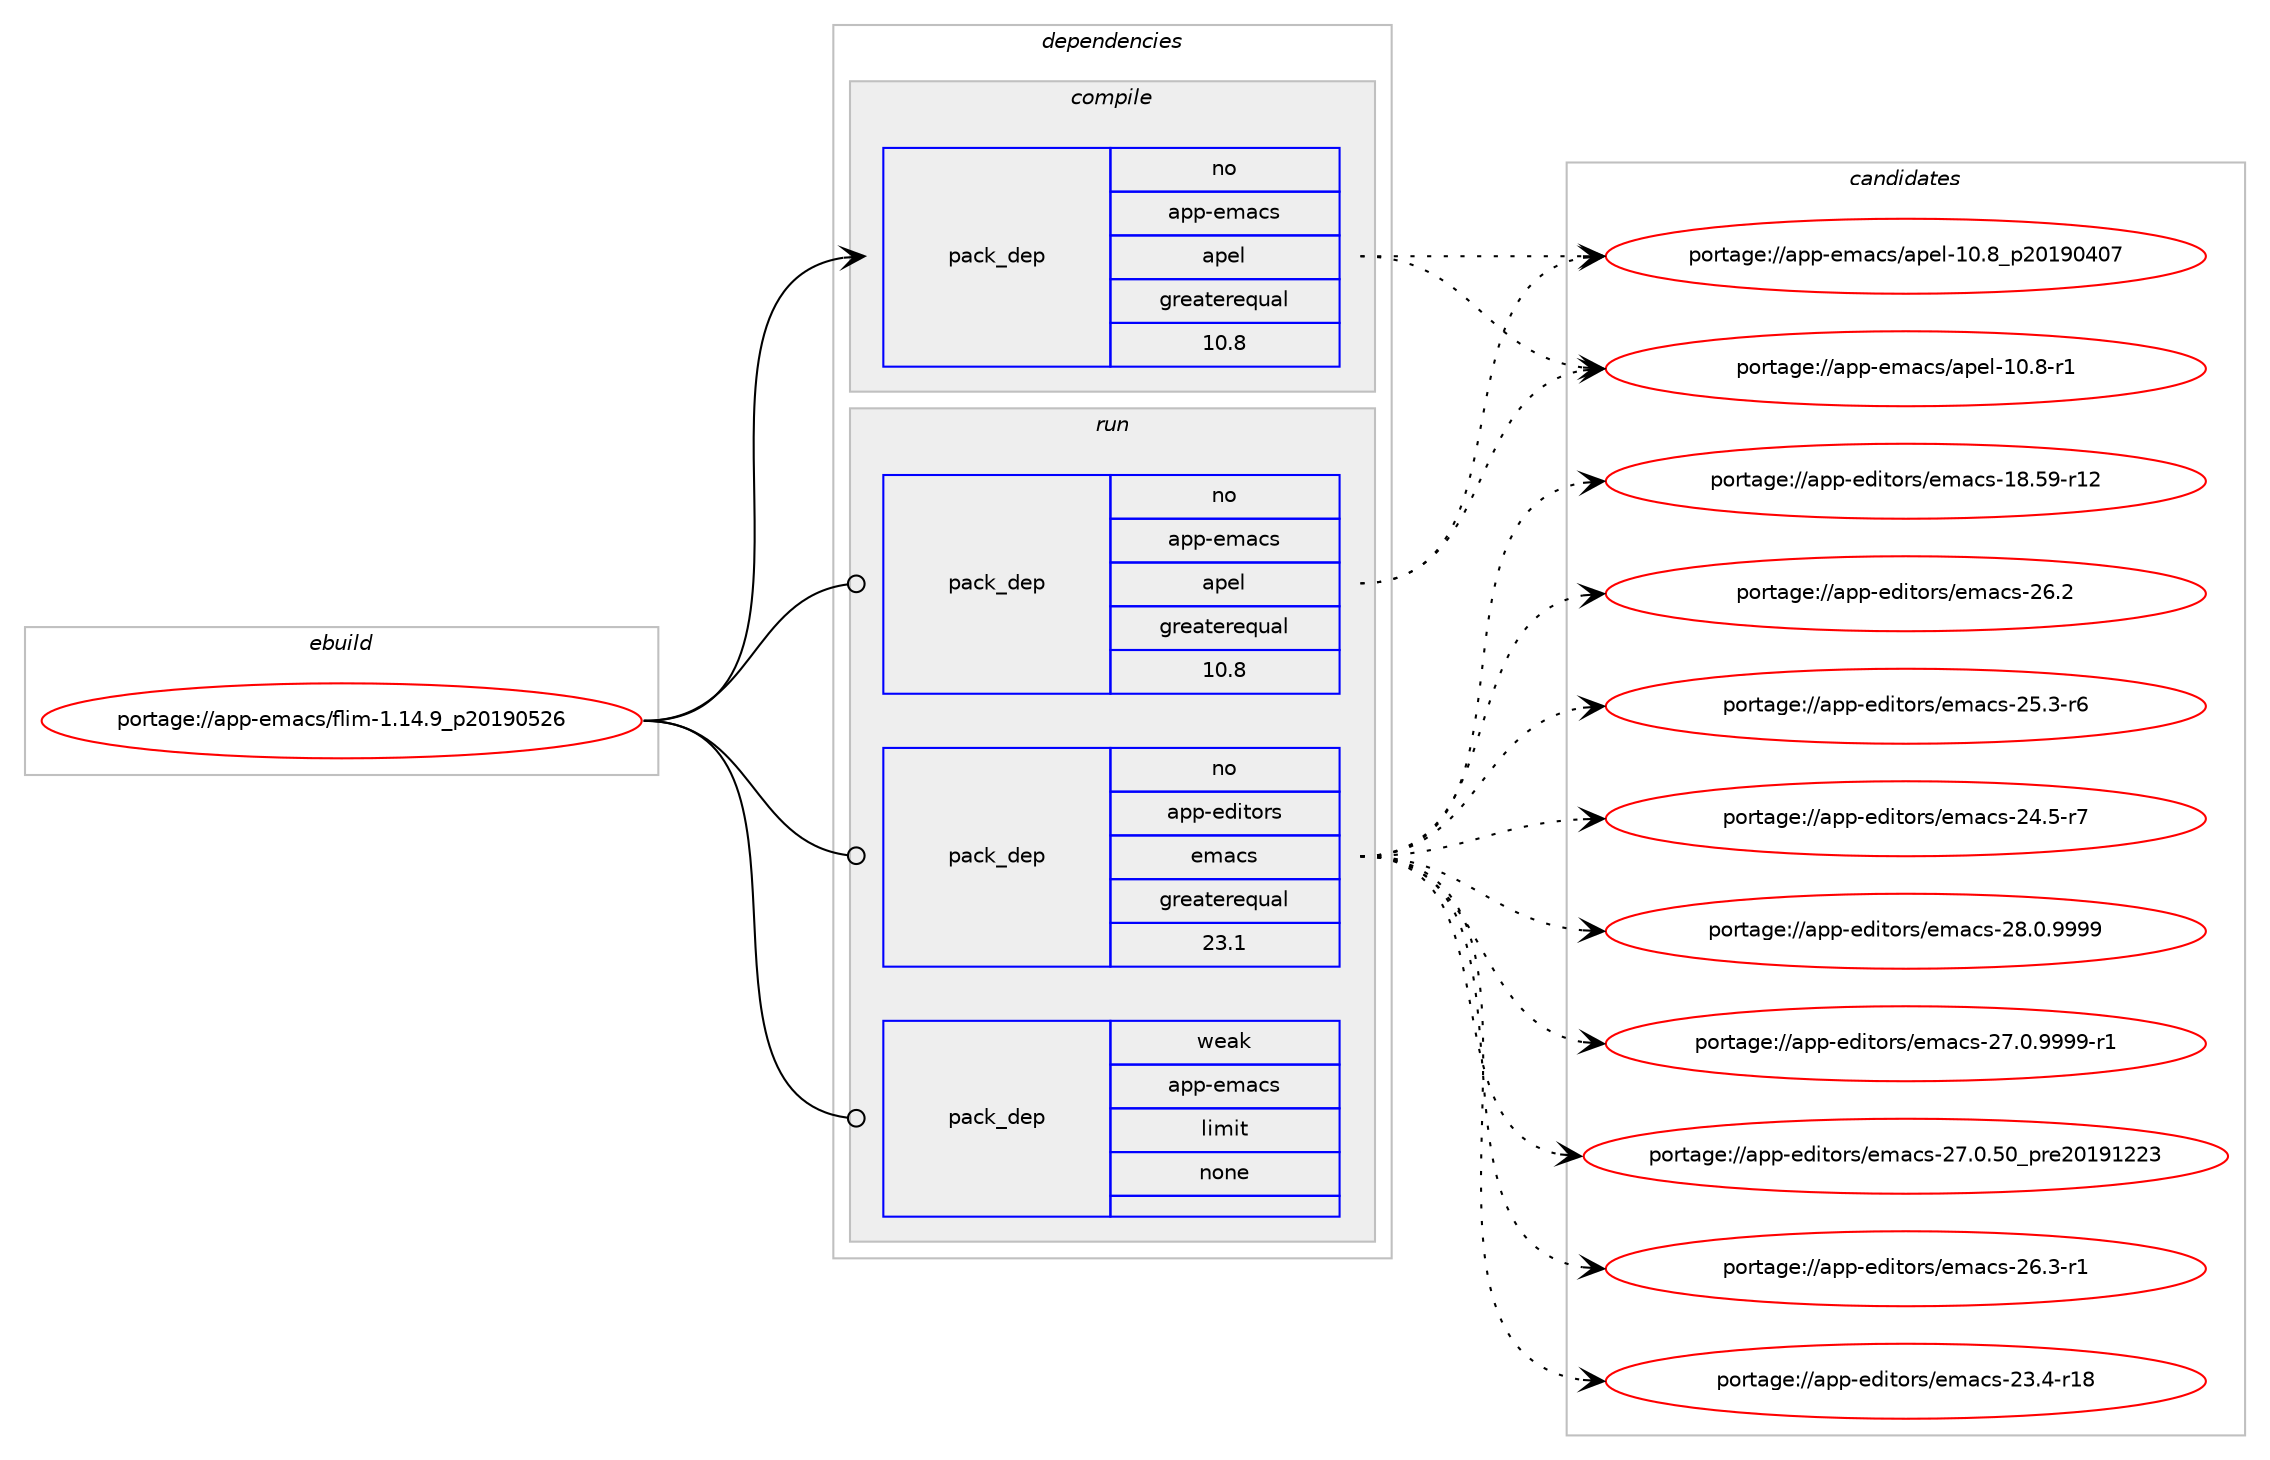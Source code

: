 digraph prolog {

# *************
# Graph options
# *************

newrank=true;
concentrate=true;
compound=true;
graph [rankdir=LR,fontname=Helvetica,fontsize=10,ranksep=1.5];#, ranksep=2.5, nodesep=0.2];
edge  [arrowhead=vee];
node  [fontname=Helvetica,fontsize=10];

# **********
# The ebuild
# **********

subgraph cluster_leftcol {
color=gray;
rank=same;
label=<<i>ebuild</i>>;
id [label="portage://app-emacs/flim-1.14.9_p20190526", color=red, width=4, href="../app-emacs/flim-1.14.9_p20190526.svg"];
}

# ****************
# The dependencies
# ****************

subgraph cluster_midcol {
color=gray;
label=<<i>dependencies</i>>;
subgraph cluster_compile {
fillcolor="#eeeeee";
style=filled;
label=<<i>compile</i>>;
subgraph pack476392 {
dependency634062 [label=<<TABLE BORDER="0" CELLBORDER="1" CELLSPACING="0" CELLPADDING="4" WIDTH="220"><TR><TD ROWSPAN="6" CELLPADDING="30">pack_dep</TD></TR><TR><TD WIDTH="110">no</TD></TR><TR><TD>app-emacs</TD></TR><TR><TD>apel</TD></TR><TR><TD>greaterequal</TD></TR><TR><TD>10.8</TD></TR></TABLE>>, shape=none, color=blue];
}
id:e -> dependency634062:w [weight=20,style="solid",arrowhead="vee"];
}
subgraph cluster_compileandrun {
fillcolor="#eeeeee";
style=filled;
label=<<i>compile and run</i>>;
}
subgraph cluster_run {
fillcolor="#eeeeee";
style=filled;
label=<<i>run</i>>;
subgraph pack476393 {
dependency634063 [label=<<TABLE BORDER="0" CELLBORDER="1" CELLSPACING="0" CELLPADDING="4" WIDTH="220"><TR><TD ROWSPAN="6" CELLPADDING="30">pack_dep</TD></TR><TR><TD WIDTH="110">no</TD></TR><TR><TD>app-editors</TD></TR><TR><TD>emacs</TD></TR><TR><TD>greaterequal</TD></TR><TR><TD>23.1</TD></TR></TABLE>>, shape=none, color=blue];
}
id:e -> dependency634063:w [weight=20,style="solid",arrowhead="odot"];
subgraph pack476394 {
dependency634064 [label=<<TABLE BORDER="0" CELLBORDER="1" CELLSPACING="0" CELLPADDING="4" WIDTH="220"><TR><TD ROWSPAN="6" CELLPADDING="30">pack_dep</TD></TR><TR><TD WIDTH="110">no</TD></TR><TR><TD>app-emacs</TD></TR><TR><TD>apel</TD></TR><TR><TD>greaterequal</TD></TR><TR><TD>10.8</TD></TR></TABLE>>, shape=none, color=blue];
}
id:e -> dependency634064:w [weight=20,style="solid",arrowhead="odot"];
subgraph pack476395 {
dependency634065 [label=<<TABLE BORDER="0" CELLBORDER="1" CELLSPACING="0" CELLPADDING="4" WIDTH="220"><TR><TD ROWSPAN="6" CELLPADDING="30">pack_dep</TD></TR><TR><TD WIDTH="110">weak</TD></TR><TR><TD>app-emacs</TD></TR><TR><TD>limit</TD></TR><TR><TD>none</TD></TR><TR><TD></TD></TR></TABLE>>, shape=none, color=blue];
}
id:e -> dependency634065:w [weight=20,style="solid",arrowhead="odot"];
}
}

# **************
# The candidates
# **************

subgraph cluster_choices {
rank=same;
color=gray;
label=<<i>candidates</i>>;

subgraph choice476392 {
color=black;
nodesep=1;
choice9711211245101109979911547971121011084549484656951125048495748524855 [label="portage://app-emacs/apel-10.8_p20190407", color=red, width=4,href="../app-emacs/apel-10.8_p20190407.svg"];
choice97112112451011099799115479711210110845494846564511449 [label="portage://app-emacs/apel-10.8-r1", color=red, width=4,href="../app-emacs/apel-10.8-r1.svg"];
dependency634062:e -> choice9711211245101109979911547971121011084549484656951125048495748524855:w [style=dotted,weight="100"];
dependency634062:e -> choice97112112451011099799115479711210110845494846564511449:w [style=dotted,weight="100"];
}
subgraph choice476393 {
color=black;
nodesep=1;
choice971121124510110010511611111411547101109979911545505646484657575757 [label="portage://app-editors/emacs-28.0.9999", color=red, width=4,href="../app-editors/emacs-28.0.9999.svg"];
choice9711211245101100105116111114115471011099799115455055464846575757574511449 [label="portage://app-editors/emacs-27.0.9999-r1", color=red, width=4,href="../app-editors/emacs-27.0.9999-r1.svg"];
choice97112112451011001051161111141154710110997991154550554648465348951121141015048495749505051 [label="portage://app-editors/emacs-27.0.50_pre20191223", color=red, width=4,href="../app-editors/emacs-27.0.50_pre20191223.svg"];
choice971121124510110010511611111411547101109979911545505446514511449 [label="portage://app-editors/emacs-26.3-r1", color=red, width=4,href="../app-editors/emacs-26.3-r1.svg"];
choice97112112451011001051161111141154710110997991154550544650 [label="portage://app-editors/emacs-26.2", color=red, width=4,href="../app-editors/emacs-26.2.svg"];
choice971121124510110010511611111411547101109979911545505346514511454 [label="portage://app-editors/emacs-25.3-r6", color=red, width=4,href="../app-editors/emacs-25.3-r6.svg"];
choice971121124510110010511611111411547101109979911545505246534511455 [label="portage://app-editors/emacs-24.5-r7", color=red, width=4,href="../app-editors/emacs-24.5-r7.svg"];
choice97112112451011001051161111141154710110997991154550514652451144956 [label="portage://app-editors/emacs-23.4-r18", color=red, width=4,href="../app-editors/emacs-23.4-r18.svg"];
choice9711211245101100105116111114115471011099799115454956465357451144950 [label="portage://app-editors/emacs-18.59-r12", color=red, width=4,href="../app-editors/emacs-18.59-r12.svg"];
dependency634063:e -> choice971121124510110010511611111411547101109979911545505646484657575757:w [style=dotted,weight="100"];
dependency634063:e -> choice9711211245101100105116111114115471011099799115455055464846575757574511449:w [style=dotted,weight="100"];
dependency634063:e -> choice97112112451011001051161111141154710110997991154550554648465348951121141015048495749505051:w [style=dotted,weight="100"];
dependency634063:e -> choice971121124510110010511611111411547101109979911545505446514511449:w [style=dotted,weight="100"];
dependency634063:e -> choice97112112451011001051161111141154710110997991154550544650:w [style=dotted,weight="100"];
dependency634063:e -> choice971121124510110010511611111411547101109979911545505346514511454:w [style=dotted,weight="100"];
dependency634063:e -> choice971121124510110010511611111411547101109979911545505246534511455:w [style=dotted,weight="100"];
dependency634063:e -> choice97112112451011001051161111141154710110997991154550514652451144956:w [style=dotted,weight="100"];
dependency634063:e -> choice9711211245101100105116111114115471011099799115454956465357451144950:w [style=dotted,weight="100"];
}
subgraph choice476394 {
color=black;
nodesep=1;
choice9711211245101109979911547971121011084549484656951125048495748524855 [label="portage://app-emacs/apel-10.8_p20190407", color=red, width=4,href="../app-emacs/apel-10.8_p20190407.svg"];
choice97112112451011099799115479711210110845494846564511449 [label="portage://app-emacs/apel-10.8-r1", color=red, width=4,href="../app-emacs/apel-10.8-r1.svg"];
dependency634064:e -> choice9711211245101109979911547971121011084549484656951125048495748524855:w [style=dotted,weight="100"];
dependency634064:e -> choice97112112451011099799115479711210110845494846564511449:w [style=dotted,weight="100"];
}
subgraph choice476395 {
color=black;
nodesep=1;
}
}

}
